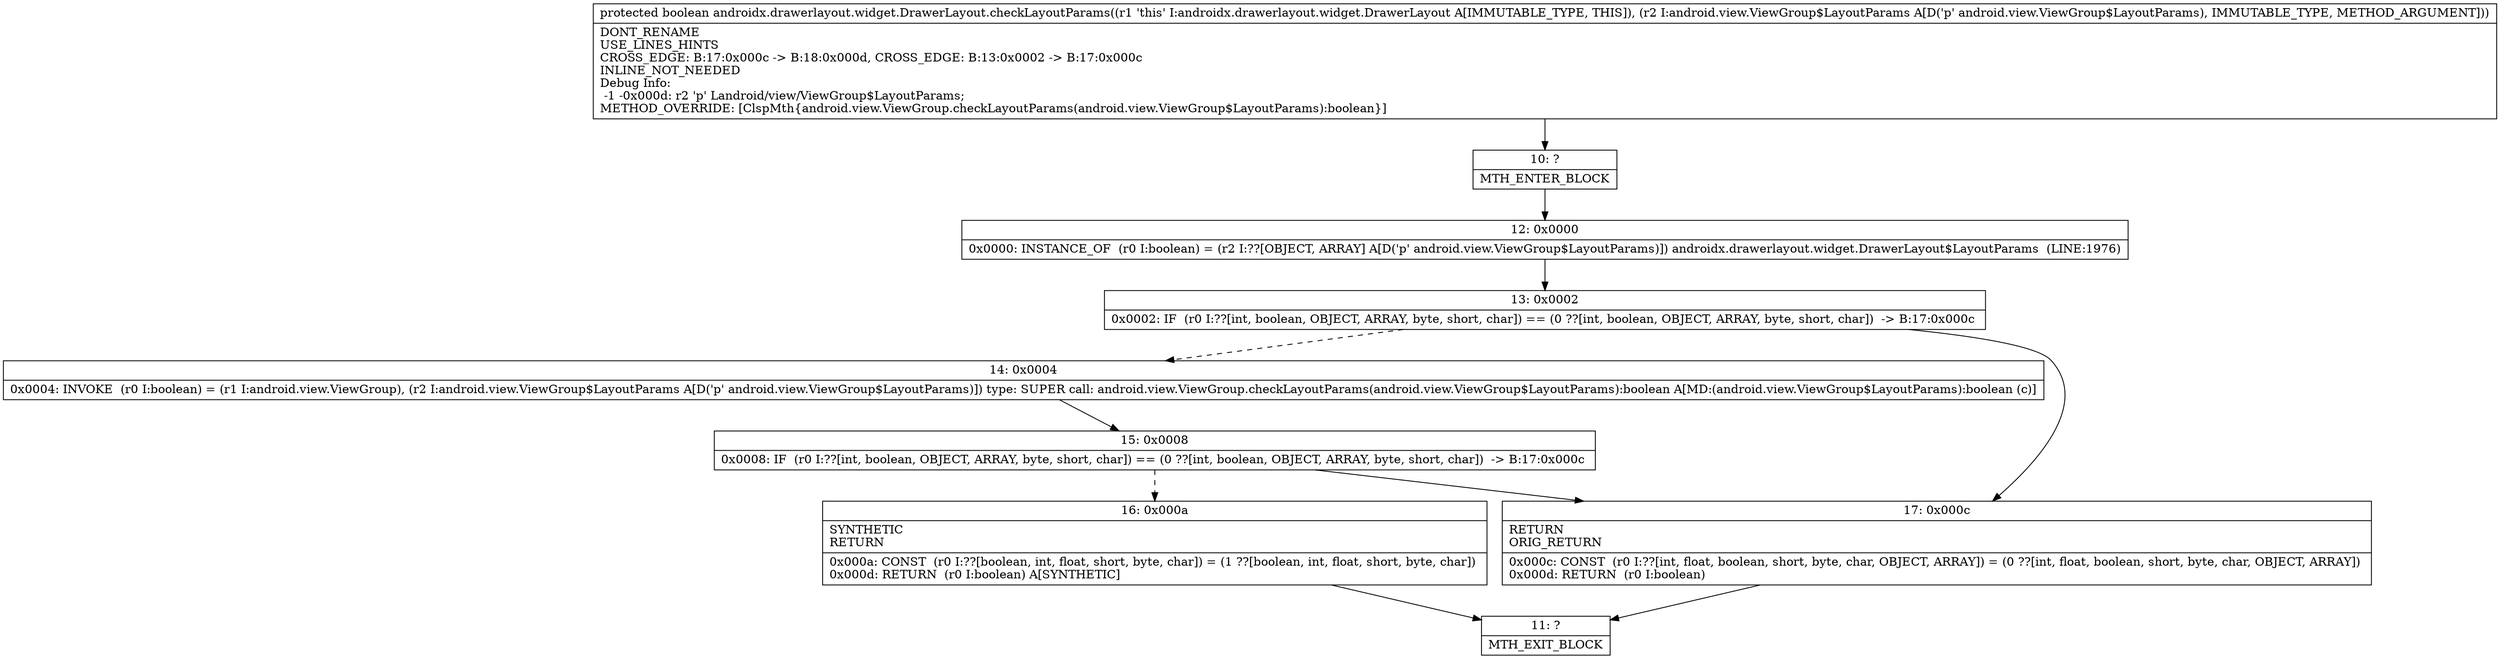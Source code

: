 digraph "CFG forandroidx.drawerlayout.widget.DrawerLayout.checkLayoutParams(Landroid\/view\/ViewGroup$LayoutParams;)Z" {
Node_10 [shape=record,label="{10\:\ ?|MTH_ENTER_BLOCK\l}"];
Node_12 [shape=record,label="{12\:\ 0x0000|0x0000: INSTANCE_OF  (r0 I:boolean) = (r2 I:??[OBJECT, ARRAY] A[D('p' android.view.ViewGroup$LayoutParams)]) androidx.drawerlayout.widget.DrawerLayout$LayoutParams  (LINE:1976)\l}"];
Node_13 [shape=record,label="{13\:\ 0x0002|0x0002: IF  (r0 I:??[int, boolean, OBJECT, ARRAY, byte, short, char]) == (0 ??[int, boolean, OBJECT, ARRAY, byte, short, char])  \-\> B:17:0x000c \l}"];
Node_14 [shape=record,label="{14\:\ 0x0004|0x0004: INVOKE  (r0 I:boolean) = (r1 I:android.view.ViewGroup), (r2 I:android.view.ViewGroup$LayoutParams A[D('p' android.view.ViewGroup$LayoutParams)]) type: SUPER call: android.view.ViewGroup.checkLayoutParams(android.view.ViewGroup$LayoutParams):boolean A[MD:(android.view.ViewGroup$LayoutParams):boolean (c)]\l}"];
Node_15 [shape=record,label="{15\:\ 0x0008|0x0008: IF  (r0 I:??[int, boolean, OBJECT, ARRAY, byte, short, char]) == (0 ??[int, boolean, OBJECT, ARRAY, byte, short, char])  \-\> B:17:0x000c \l}"];
Node_16 [shape=record,label="{16\:\ 0x000a|SYNTHETIC\lRETURN\l|0x000a: CONST  (r0 I:??[boolean, int, float, short, byte, char]) = (1 ??[boolean, int, float, short, byte, char]) \l0x000d: RETURN  (r0 I:boolean) A[SYNTHETIC]\l}"];
Node_11 [shape=record,label="{11\:\ ?|MTH_EXIT_BLOCK\l}"];
Node_17 [shape=record,label="{17\:\ 0x000c|RETURN\lORIG_RETURN\l|0x000c: CONST  (r0 I:??[int, float, boolean, short, byte, char, OBJECT, ARRAY]) = (0 ??[int, float, boolean, short, byte, char, OBJECT, ARRAY]) \l0x000d: RETURN  (r0 I:boolean) \l}"];
MethodNode[shape=record,label="{protected boolean androidx.drawerlayout.widget.DrawerLayout.checkLayoutParams((r1 'this' I:androidx.drawerlayout.widget.DrawerLayout A[IMMUTABLE_TYPE, THIS]), (r2 I:android.view.ViewGroup$LayoutParams A[D('p' android.view.ViewGroup$LayoutParams), IMMUTABLE_TYPE, METHOD_ARGUMENT]))  | DONT_RENAME\lUSE_LINES_HINTS\lCROSS_EDGE: B:17:0x000c \-\> B:18:0x000d, CROSS_EDGE: B:13:0x0002 \-\> B:17:0x000c\lINLINE_NOT_NEEDED\lDebug Info:\l  \-1 \-0x000d: r2 'p' Landroid\/view\/ViewGroup$LayoutParams;\lMETHOD_OVERRIDE: [ClspMth\{android.view.ViewGroup.checkLayoutParams(android.view.ViewGroup$LayoutParams):boolean\}]\l}"];
MethodNode -> Node_10;Node_10 -> Node_12;
Node_12 -> Node_13;
Node_13 -> Node_14[style=dashed];
Node_13 -> Node_17;
Node_14 -> Node_15;
Node_15 -> Node_16[style=dashed];
Node_15 -> Node_17;
Node_16 -> Node_11;
Node_17 -> Node_11;
}

